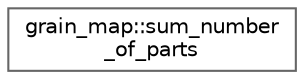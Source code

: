 digraph "类继承关系图"
{
 // LATEX_PDF_SIZE
  bgcolor="transparent";
  edge [fontname=Helvetica,fontsize=10,labelfontname=Helvetica,labelfontsize=10];
  node [fontname=Helvetica,fontsize=10,shape=box,height=0.2,width=0.4];
  rankdir="LR";
  Node0 [id="Node000000",label="grain_map::sum_number\l_of_parts",height=0.2,width=0.4,color="grey40", fillcolor="white", style="filled",URL="$structgrain__map_1_1sum__number__of__parts.html",tooltip=" "];
}
